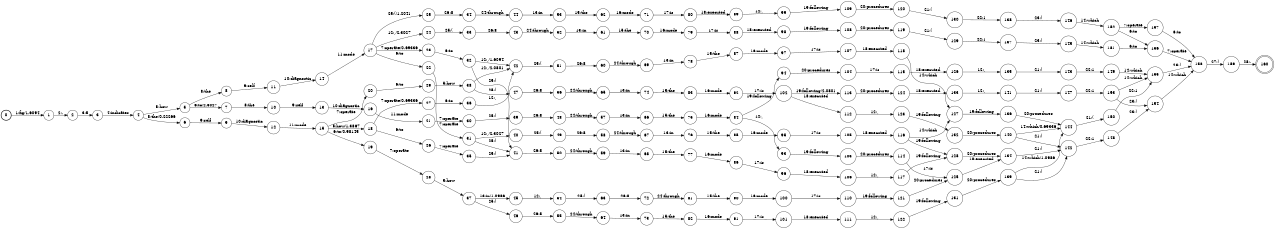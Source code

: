 digraph FST {
rankdir = LR;
size = "8.5,11";
label = "";
center = 1;
orientation = Portrait;
ranksep = "0.4";
nodesep = "0.25";
0 [label = "0", shape = circle, style = bold, fontsize = 14]
	0 -> 1 [label = "1:fig/1.6094", fontsize = 14];
1 [label = "1", shape = circle, style = solid, fontsize = 14]
	1 -> 2 [label = "2:.", fontsize = 14];
2 [label = "2", shape = circle, style = solid, fontsize = 14]
	2 -> 3 [label = "3:5", fontsize = 14];
3 [label = "3", shape = circle, style = solid, fontsize = 14]
	3 -> 4 [label = "4:indicates", fontsize = 14];
4 [label = "4", shape = circle, style = solid, fontsize = 14]
	4 -> 5 [label = "5:how", fontsize = 14];
	4 -> 6 [label = "8:the/0.22266", fontsize = 14];
5 [label = "5", shape = circle, style = solid, fontsize = 14]
	5 -> 7 [label = "6:to/2.3027", fontsize = 14];
	5 -> 8 [label = "8:the", fontsize = 14];
6 [label = "6", shape = circle, style = solid, fontsize = 14]
	6 -> 9 [label = "9:self", fontsize = 14];
7 [label = "7", shape = circle, style = solid, fontsize = 14]
	7 -> 10 [label = "8:the", fontsize = 14];
8 [label = "8", shape = circle, style = solid, fontsize = 14]
	8 -> 11 [label = "9:self", fontsize = 14];
9 [label = "9", shape = circle, style = solid, fontsize = 14]
	9 -> 12 [label = "10:diagnostic", fontsize = 14];
10 [label = "10", shape = circle, style = solid, fontsize = 14]
	10 -> 13 [label = "9:self", fontsize = 14];
11 [label = "11", shape = circle, style = solid, fontsize = 14]
	11 -> 14 [label = "10:diagnostic", fontsize = 14];
12 [label = "12", shape = circle, style = solid, fontsize = 14]
	12 -> 15 [label = "11:mode", fontsize = 14];
13 [label = "13", shape = circle, style = solid, fontsize = 14]
	13 -> 16 [label = "10:diagnostic", fontsize = 14];
14 [label = "14", shape = circle, style = solid, fontsize = 14]
	14 -> 17 [label = "11:mode", fontsize = 14];
15 [label = "15", shape = circle, style = solid, fontsize = 14]
	15 -> 18 [label = "5:how/1.3867", fontsize = 14];
	15 -> 19 [label = "6:to/0.98145", fontsize = 14];
	15 -> 20 [label = "7:operate", fontsize = 14];
16 [label = "16", shape = circle, style = solid, fontsize = 14]
	16 -> 21 [label = "11:mode", fontsize = 14];
17 [label = "17", shape = circle, style = solid, fontsize = 14]
	17 -> 22 [label = "6:to", fontsize = 14];
	17 -> 23 [label = "7:operate/0.69336", fontsize = 14];
	17 -> 24 [label = "12:,/2.3027", fontsize = 14];
	17 -> 25 [label = "25:(/1.2041", fontsize = 14];
18 [label = "18", shape = circle, style = solid, fontsize = 14]
	18 -> 26 [label = "6:to", fontsize = 14];
	18 -> 27 [label = "7:operate/0.69336", fontsize = 14];
19 [label = "19", shape = circle, style = solid, fontsize = 14]
	19 -> 28 [label = "7:operate", fontsize = 14];
20 [label = "20", shape = circle, style = solid, fontsize = 14]
	20 -> 29 [label = "6:to", fontsize = 14];
21 [label = "21", shape = circle, style = solid, fontsize = 14]
	21 -> 30 [label = "7:operate", fontsize = 14];
22 [label = "22", shape = circle, style = solid, fontsize = 14]
	22 -> 31 [label = "7:operate", fontsize = 14];
23 [label = "23", shape = circle, style = solid, fontsize = 14]
	23 -> 32 [label = "6:to", fontsize = 14];
24 [label = "24", shape = circle, style = solid, fontsize = 14]
	24 -> 33 [label = "25:(", fontsize = 14];
25 [label = "25", shape = circle, style = solid, fontsize = 14]
	25 -> 34 [label = "26:8", fontsize = 14];
26 [label = "26", shape = circle, style = solid, fontsize = 14]
	26 -> 35 [label = "7:operate", fontsize = 14];
27 [label = "27", shape = circle, style = solid, fontsize = 14]
	27 -> 36 [label = "6:to", fontsize = 14];
28 [label = "28", shape = circle, style = solid, fontsize = 14]
	28 -> 37 [label = "5:how", fontsize = 14];
29 [label = "29", shape = circle, style = solid, fontsize = 14]
	29 -> 38 [label = "5:how", fontsize = 14];
30 [label = "30", shape = circle, style = solid, fontsize = 14]
	30 -> 39 [label = "25:(", fontsize = 14];
31 [label = "31", shape = circle, style = solid, fontsize = 14]
	31 -> 40 [label = "12:,/2.3027", fontsize = 14];
	31 -> 41 [label = "25:(", fontsize = 14];
32 [label = "32", shape = circle, style = solid, fontsize = 14]
	32 -> 42 [label = "12:,/1.6094", fontsize = 14];
	32 -> 41 [label = "25:(", fontsize = 14];
33 [label = "33", shape = circle, style = solid, fontsize = 14]
	33 -> 43 [label = "26:8", fontsize = 14];
34 [label = "34", shape = circle, style = solid, fontsize = 14]
	34 -> 44 [label = "24:through", fontsize = 14];
35 [label = "35", shape = circle, style = solid, fontsize = 14]
	35 -> 41 [label = "25:(", fontsize = 14];
36 [label = "36", shape = circle, style = solid, fontsize = 14]
	36 -> 42 [label = "12:,", fontsize = 14];
37 [label = "37", shape = circle, style = solid, fontsize = 14]
	37 -> 45 [label = "13:in/1.0986", fontsize = 14];
	37 -> 46 [label = "25:(", fontsize = 14];
38 [label = "38", shape = circle, style = solid, fontsize = 14]
	38 -> 42 [label = "12:,/2.0801", fontsize = 14];
	38 -> 47 [label = "25:(", fontsize = 14];
39 [label = "39", shape = circle, style = solid, fontsize = 14]
	39 -> 48 [label = "26:8", fontsize = 14];
40 [label = "40", shape = circle, style = solid, fontsize = 14]
	40 -> 49 [label = "25:(", fontsize = 14];
41 [label = "41", shape = circle, style = solid, fontsize = 14]
	41 -> 50 [label = "26:8", fontsize = 14];
42 [label = "42", shape = circle, style = solid, fontsize = 14]
	42 -> 51 [label = "25:(", fontsize = 14];
43 [label = "43", shape = circle, style = solid, fontsize = 14]
	43 -> 52 [label = "24:through", fontsize = 14];
44 [label = "44", shape = circle, style = solid, fontsize = 14]
	44 -> 53 [label = "13:in", fontsize = 14];
45 [label = "45", shape = circle, style = solid, fontsize = 14]
	45 -> 54 [label = "12:,", fontsize = 14];
46 [label = "46", shape = circle, style = solid, fontsize = 14]
	46 -> 55 [label = "26:8", fontsize = 14];
47 [label = "47", shape = circle, style = solid, fontsize = 14]
	47 -> 56 [label = "26:8", fontsize = 14];
48 [label = "48", shape = circle, style = solid, fontsize = 14]
	48 -> 57 [label = "24:through", fontsize = 14];
49 [label = "49", shape = circle, style = solid, fontsize = 14]
	49 -> 58 [label = "26:8", fontsize = 14];
50 [label = "50", shape = circle, style = solid, fontsize = 14]
	50 -> 59 [label = "24:through", fontsize = 14];
51 [label = "51", shape = circle, style = solid, fontsize = 14]
	51 -> 60 [label = "26:8", fontsize = 14];
52 [label = "52", shape = circle, style = solid, fontsize = 14]
	52 -> 61 [label = "13:in", fontsize = 14];
53 [label = "53", shape = circle, style = solid, fontsize = 14]
	53 -> 62 [label = "15:the", fontsize = 14];
54 [label = "54", shape = circle, style = solid, fontsize = 14]
	54 -> 63 [label = "25:(", fontsize = 14];
55 [label = "55", shape = circle, style = solid, fontsize = 14]
	55 -> 64 [label = "24:through", fontsize = 14];
56 [label = "56", shape = circle, style = solid, fontsize = 14]
	56 -> 65 [label = "24:through", fontsize = 14];
57 [label = "57", shape = circle, style = solid, fontsize = 14]
	57 -> 66 [label = "13:in", fontsize = 14];
58 [label = "58", shape = circle, style = solid, fontsize = 14]
	58 -> 67 [label = "24:through", fontsize = 14];
59 [label = "59", shape = circle, style = solid, fontsize = 14]
	59 -> 68 [label = "13:in", fontsize = 14];
60 [label = "60", shape = circle, style = solid, fontsize = 14]
	60 -> 69 [label = "24:through", fontsize = 14];
61 [label = "61", shape = circle, style = solid, fontsize = 14]
	61 -> 70 [label = "15:the", fontsize = 14];
62 [label = "62", shape = circle, style = solid, fontsize = 14]
	62 -> 71 [label = "16:mode", fontsize = 14];
63 [label = "63", shape = circle, style = solid, fontsize = 14]
	63 -> 72 [label = "26:8", fontsize = 14];
64 [label = "64", shape = circle, style = solid, fontsize = 14]
	64 -> 73 [label = "13:in", fontsize = 14];
65 [label = "65", shape = circle, style = solid, fontsize = 14]
	65 -> 74 [label = "13:in", fontsize = 14];
66 [label = "66", shape = circle, style = solid, fontsize = 14]
	66 -> 75 [label = "15:the", fontsize = 14];
67 [label = "67", shape = circle, style = solid, fontsize = 14]
	67 -> 76 [label = "13:in", fontsize = 14];
68 [label = "68", shape = circle, style = solid, fontsize = 14]
	68 -> 77 [label = "15:the", fontsize = 14];
69 [label = "69", shape = circle, style = solid, fontsize = 14]
	69 -> 78 [label = "13:in", fontsize = 14];
70 [label = "70", shape = circle, style = solid, fontsize = 14]
	70 -> 79 [label = "16:mode", fontsize = 14];
71 [label = "71", shape = circle, style = solid, fontsize = 14]
	71 -> 80 [label = "17:is", fontsize = 14];
72 [label = "72", shape = circle, style = solid, fontsize = 14]
	72 -> 81 [label = "24:through", fontsize = 14];
73 [label = "73", shape = circle, style = solid, fontsize = 14]
	73 -> 82 [label = "15:the", fontsize = 14];
74 [label = "74", shape = circle, style = solid, fontsize = 14]
	74 -> 83 [label = "15:the", fontsize = 14];
75 [label = "75", shape = circle, style = solid, fontsize = 14]
	75 -> 84 [label = "16:mode", fontsize = 14];
76 [label = "76", shape = circle, style = solid, fontsize = 14]
	76 -> 85 [label = "15:the", fontsize = 14];
77 [label = "77", shape = circle, style = solid, fontsize = 14]
	77 -> 86 [label = "16:mode", fontsize = 14];
78 [label = "78", shape = circle, style = solid, fontsize = 14]
	78 -> 87 [label = "15:the", fontsize = 14];
79 [label = "79", shape = circle, style = solid, fontsize = 14]
	79 -> 88 [label = "17:is", fontsize = 14];
80 [label = "80", shape = circle, style = solid, fontsize = 14]
	80 -> 89 [label = "18:executed", fontsize = 14];
81 [label = "81", shape = circle, style = solid, fontsize = 14]
	81 -> 90 [label = "15:the", fontsize = 14];
82 [label = "82", shape = circle, style = solid, fontsize = 14]
	82 -> 91 [label = "16:mode", fontsize = 14];
83 [label = "83", shape = circle, style = solid, fontsize = 14]
	83 -> 92 [label = "16:mode", fontsize = 14];
84 [label = "84", shape = circle, style = solid, fontsize = 14]
	84 -> 93 [label = "12:,", fontsize = 14];
	84 -> 94 [label = "19:following", fontsize = 14];
85 [label = "85", shape = circle, style = solid, fontsize = 14]
	85 -> 95 [label = "16:mode", fontsize = 14];
86 [label = "86", shape = circle, style = solid, fontsize = 14]
	86 -> 96 [label = "17:is", fontsize = 14];
87 [label = "87", shape = circle, style = solid, fontsize = 14]
	87 -> 97 [label = "16:mode", fontsize = 14];
88 [label = "88", shape = circle, style = solid, fontsize = 14]
	88 -> 98 [label = "18:executed", fontsize = 14];
89 [label = "89", shape = circle, style = solid, fontsize = 14]
	89 -> 99 [label = "12:,", fontsize = 14];
90 [label = "90", shape = circle, style = solid, fontsize = 14]
	90 -> 100 [label = "16:mode", fontsize = 14];
91 [label = "91", shape = circle, style = solid, fontsize = 14]
	91 -> 101 [label = "17:is", fontsize = 14];
92 [label = "92", shape = circle, style = solid, fontsize = 14]
	92 -> 102 [label = "17:is", fontsize = 14];
93 [label = "93", shape = circle, style = solid, fontsize = 14]
	93 -> 103 [label = "19:following", fontsize = 14];
94 [label = "94", shape = circle, style = solid, fontsize = 14]
	94 -> 104 [label = "20:procedures", fontsize = 14];
95 [label = "95", shape = circle, style = solid, fontsize = 14]
	95 -> 105 [label = "17:is", fontsize = 14];
96 [label = "96", shape = circle, style = solid, fontsize = 14]
	96 -> 106 [label = "18:executed", fontsize = 14];
97 [label = "97", shape = circle, style = solid, fontsize = 14]
	97 -> 107 [label = "17:is", fontsize = 14];
98 [label = "98", shape = circle, style = solid, fontsize = 14]
	98 -> 108 [label = "19:following", fontsize = 14];
99 [label = "99", shape = circle, style = solid, fontsize = 14]
	99 -> 109 [label = "19:following", fontsize = 14];
100 [label = "100", shape = circle, style = solid, fontsize = 14]
	100 -> 110 [label = "17:is", fontsize = 14];
101 [label = "101", shape = circle, style = solid, fontsize = 14]
	101 -> 111 [label = "18:executed", fontsize = 14];
102 [label = "102", shape = circle, style = solid, fontsize = 14]
	102 -> 112 [label = "18:executed", fontsize = 14];
	102 -> 113 [label = "19:following/2.0801", fontsize = 14];
103 [label = "103", shape = circle, style = solid, fontsize = 14]
	103 -> 114 [label = "20:procedures", fontsize = 14];
104 [label = "104", shape = circle, style = solid, fontsize = 14]
	104 -> 115 [label = "17:is", fontsize = 14];
105 [label = "105", shape = circle, style = solid, fontsize = 14]
	105 -> 116 [label = "18:executed", fontsize = 14];
106 [label = "106", shape = circle, style = solid, fontsize = 14]
	106 -> 117 [label = "12:,", fontsize = 14];
107 [label = "107", shape = circle, style = solid, fontsize = 14]
	107 -> 118 [label = "18:executed", fontsize = 14];
108 [label = "108", shape = circle, style = solid, fontsize = 14]
	108 -> 119 [label = "20:procedures", fontsize = 14];
109 [label = "109", shape = circle, style = solid, fontsize = 14]
	109 -> 120 [label = "20:procedures", fontsize = 14];
110 [label = "110", shape = circle, style = solid, fontsize = 14]
	110 -> 121 [label = "19:following", fontsize = 14];
111 [label = "111", shape = circle, style = solid, fontsize = 14]
	111 -> 122 [label = "12:,", fontsize = 14];
112 [label = "112", shape = circle, style = solid, fontsize = 14]
	112 -> 123 [label = "12:,", fontsize = 14];
113 [label = "113", shape = circle, style = solid, fontsize = 14]
	113 -> 124 [label = "20:procedures", fontsize = 14];
114 [label = "114", shape = circle, style = solid, fontsize = 14]
	114 -> 125 [label = "17:is", fontsize = 14];
115 [label = "115", shape = circle, style = solid, fontsize = 14]
	115 -> 126 [label = "18:executed", fontsize = 14];
116 [label = "116", shape = circle, style = solid, fontsize = 14]
	116 -> 127 [label = "14:which", fontsize = 14];
	116 -> 128 [label = "19:following", fontsize = 14];
117 [label = "117", shape = circle, style = solid, fontsize = 14]
	117 -> 128 [label = "19:following", fontsize = 14];
118 [label = "118", shape = circle, style = solid, fontsize = 14]
	118 -> 127 [label = "14:which", fontsize = 14];
119 [label = "119", shape = circle, style = solid, fontsize = 14]
	119 -> 129 [label = "21:(", fontsize = 14];
120 [label = "120", shape = circle, style = solid, fontsize = 14]
	120 -> 130 [label = "21:(", fontsize = 14];
121 [label = "121", shape = circle, style = solid, fontsize = 14]
	121 -> 125 [label = "20:procedures", fontsize = 14];
122 [label = "122", shape = circle, style = solid, fontsize = 14]
	122 -> 131 [label = "19:following", fontsize = 14];
123 [label = "123", shape = circle, style = solid, fontsize = 14]
	123 -> 132 [label = "19:following", fontsize = 14];
124 [label = "124", shape = circle, style = solid, fontsize = 14]
	124 -> 133 [label = "18:executed", fontsize = 14];
125 [label = "125", shape = circle, style = solid, fontsize = 14]
	125 -> 134 [label = "18:executed", fontsize = 14];
126 [label = "126", shape = circle, style = solid, fontsize = 14]
	126 -> 135 [label = "12:,", fontsize = 14];
127 [label = "127", shape = circle, style = solid, fontsize = 14]
	127 -> 136 [label = "19:following", fontsize = 14];
128 [label = "128", shape = circle, style = solid, fontsize = 14]
	128 -> 134 [label = "20:procedures", fontsize = 14];
129 [label = "129", shape = circle, style = solid, fontsize = 14]
	129 -> 137 [label = "22:1", fontsize = 14];
130 [label = "130", shape = circle, style = solid, fontsize = 14]
	130 -> 138 [label = "22:1", fontsize = 14];
131 [label = "131", shape = circle, style = solid, fontsize = 14]
	131 -> 139 [label = "20:procedures", fontsize = 14];
132 [label = "132", shape = circle, style = solid, fontsize = 14]
	132 -> 140 [label = "20:procedures", fontsize = 14];
133 [label = "133", shape = circle, style = solid, fontsize = 14]
	133 -> 141 [label = "12:,", fontsize = 14];
134 [label = "134", shape = circle, style = solid, fontsize = 14]
	134 -> 142 [label = "21:(", fontsize = 14];
135 [label = "135", shape = circle, style = solid, fontsize = 14]
	135 -> 143 [label = "21:(", fontsize = 14];
136 [label = "136", shape = circle, style = solid, fontsize = 14]
	136 -> 144 [label = "20:procedures", fontsize = 14];
137 [label = "137", shape = circle, style = solid, fontsize = 14]
	137 -> 145 [label = "23:)", fontsize = 14];
138 [label = "138", shape = circle, style = solid, fontsize = 14]
	138 -> 146 [label = "23:)", fontsize = 14];
139 [label = "139", shape = circle, style = solid, fontsize = 14]
	139 -> 144 [label = "14:which/1.0986", fontsize = 14];
	139 -> 142 [label = "21:(", fontsize = 14];
140 [label = "140", shape = circle, style = solid, fontsize = 14]
	140 -> 144 [label = "14:which/0.69336", fontsize = 14];
	140 -> 142 [label = "21:(", fontsize = 14];
141 [label = "141", shape = circle, style = solid, fontsize = 14]
	141 -> 147 [label = "21:(", fontsize = 14];
142 [label = "142", shape = circle, style = solid, fontsize = 14]
	142 -> 148 [label = "22:1", fontsize = 14];
143 [label = "143", shape = circle, style = solid, fontsize = 14]
	143 -> 149 [label = "22:1", fontsize = 14];
144 [label = "144", shape = circle, style = solid, fontsize = 14]
	144 -> 150 [label = "21:(", fontsize = 14];
145 [label = "145", shape = circle, style = solid, fontsize = 14]
	145 -> 151 [label = "14:which", fontsize = 14];
146 [label = "146", shape = circle, style = solid, fontsize = 14]
	146 -> 152 [label = "14:which", fontsize = 14];
147 [label = "147", shape = circle, style = solid, fontsize = 14]
	147 -> 153 [label = "22:1", fontsize = 14];
148 [label = "148", shape = circle, style = solid, fontsize = 14]
	148 -> 154 [label = "23:)", fontsize = 14];
149 [label = "149", shape = circle, style = solid, fontsize = 14]
	149 -> 155 [label = "14:which", fontsize = 14];
150 [label = "150", shape = circle, style = solid, fontsize = 14]
	150 -> 155 [label = "22:1", fontsize = 14];
151 [label = "151", shape = circle, style = solid, fontsize = 14]
	151 -> 156 [label = "6:to", fontsize = 14];
152 [label = "152", shape = circle, style = solid, fontsize = 14]
	152 -> 156 [label = "6:to", fontsize = 14];
	152 -> 157 [label = "7:operate", fontsize = 14];
153 [label = "153", shape = circle, style = solid, fontsize = 14]
	153 -> 155 [label = "14:which", fontsize = 14];
	153 -> 154 [label = "23:)", fontsize = 14];
154 [label = "154", shape = circle, style = solid, fontsize = 14]
	154 -> 158 [label = "14:which", fontsize = 14];
155 [label = "155", shape = circle, style = solid, fontsize = 14]
	155 -> 158 [label = "23:)", fontsize = 14];
156 [label = "156", shape = circle, style = solid, fontsize = 14]
	156 -> 158 [label = "7:operate", fontsize = 14];
157 [label = "157", shape = circle, style = solid, fontsize = 14]
	157 -> 158 [label = "6:to", fontsize = 14];
158 [label = "158", shape = circle, style = solid, fontsize = 14]
	158 -> 159 [label = "27:)", fontsize = 14];
159 [label = "159", shape = circle, style = solid, fontsize = 14]
	159 -> 160 [label = "28:.", fontsize = 14];
160 [label = "160", shape = doublecircle, style = solid, fontsize = 14]
}
